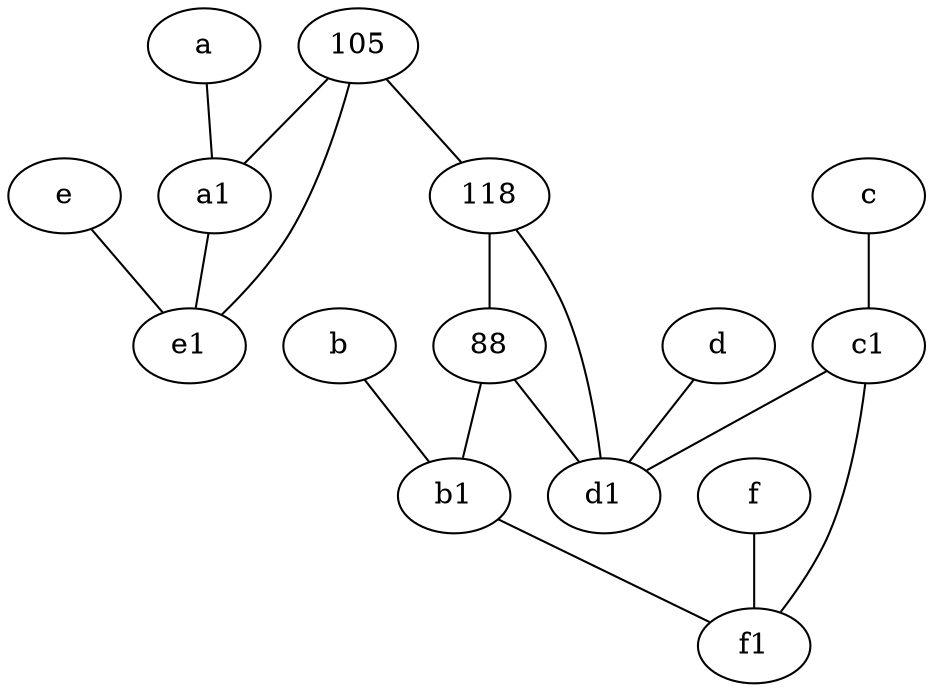 graph {
	node [labelfontsize=50]
	e [labelfontsize=50 pos="7,9!"]
	a1 [labelfontsize=50 pos="8,3!"]
	d [labelfontsize=50 pos="2,5!"]
	a [labelfontsize=50 pos="8,2!"]
	e1 [labelfontsize=50 pos="7,7!"]
	f [labelfontsize=50 pos="3,9!"]
	b1 [labelfontsize=50 pos="9,4!"]
	118 [labelfontsize=50]
	88 [labelfontsize=50]
	c [labelfontsize=50 pos="4.5,2!"]
	b [labelfontsize=50 pos="10,4!"]
	105 [labelfontsize=50]
	d1 [labelfontsize=50 pos="3,5!"]
	f1 [labelfontsize=50 pos="3,8!"]
	c1 [labelfontsize=50 pos="4.5,3!"]
	d -- d1
	a1 -- e1
	105 -- 118
	105 -- a1
	118 -- d1
	a -- a1
	f -- f1
	b1 -- f1
	c -- c1
	88 -- d1
	118 -- 88
	e -- e1
	88 -- b1
	c1 -- d1
	105 -- e1
	b -- b1
	c1 -- f1
}
